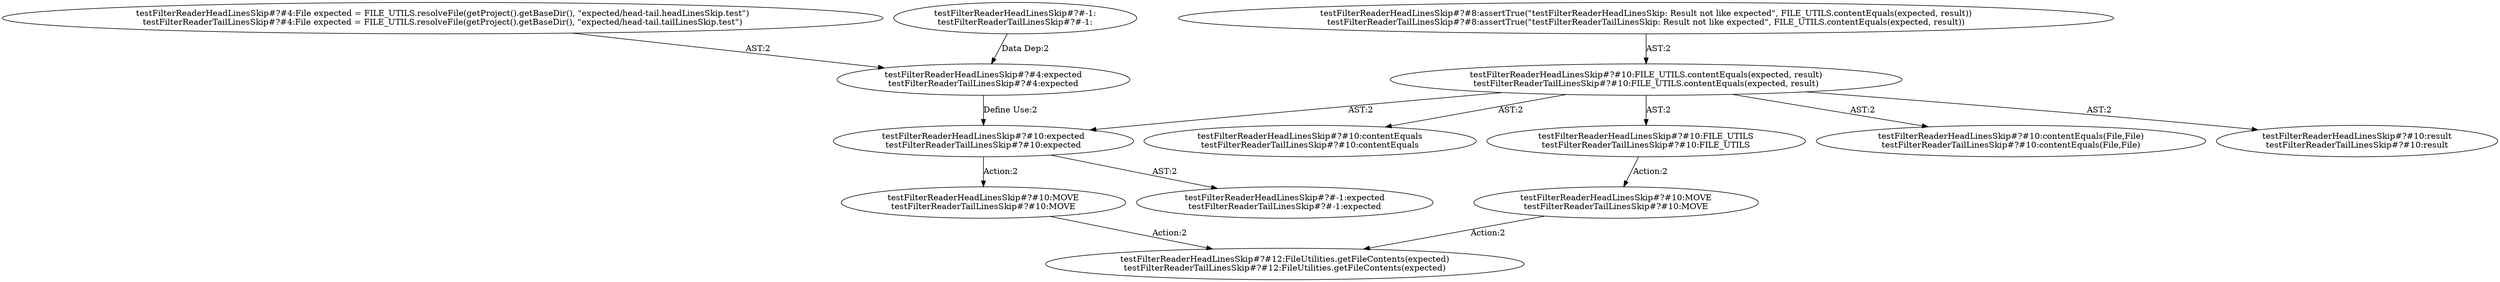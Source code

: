 digraph "Pattern" {
0 [label="testFilterReaderHeadLinesSkip#?#10:MOVE
testFilterReaderTailLinesSkip#?#10:MOVE" shape=ellipse]
1 [label="testFilterReaderHeadLinesSkip#?#10:expected
testFilterReaderTailLinesSkip#?#10:expected" shape=ellipse]
2 [label="testFilterReaderHeadLinesSkip#?#4:expected
testFilterReaderTailLinesSkip#?#4:expected" shape=ellipse]
3 [label="testFilterReaderHeadLinesSkip#?#4:File expected = FILE_UTILS.resolveFile(getProject().getBaseDir(), \"expected/head-tail.headLinesSkip.test\")
testFilterReaderTailLinesSkip#?#4:File expected = FILE_UTILS.resolveFile(getProject().getBaseDir(), \"expected/head-tail.tailLinesSkip.test\")" shape=ellipse]
4 [label="testFilterReaderHeadLinesSkip#?#-1:
testFilterReaderTailLinesSkip#?#-1:" shape=ellipse]
5 [label="testFilterReaderHeadLinesSkip#?#10:FILE_UTILS.contentEquals(expected, result)
testFilterReaderTailLinesSkip#?#10:FILE_UTILS.contentEquals(expected, result)" shape=ellipse]
6 [label="testFilterReaderHeadLinesSkip#?#8:assertTrue(\"testFilterReaderHeadLinesSkip: Result not like expected\", FILE_UTILS.contentEquals(expected, result))
testFilterReaderTailLinesSkip#?#8:assertTrue(\"testFilterReaderTailLinesSkip: Result not like expected\", FILE_UTILS.contentEquals(expected, result))" shape=ellipse]
7 [label="testFilterReaderHeadLinesSkip#?#10:contentEquals
testFilterReaderTailLinesSkip#?#10:contentEquals" shape=ellipse]
8 [label="testFilterReaderHeadLinesSkip#?#10:FILE_UTILS
testFilterReaderTailLinesSkip#?#10:FILE_UTILS" shape=ellipse]
9 [label="testFilterReaderHeadLinesSkip#?#10:contentEquals(File,File)
testFilterReaderTailLinesSkip#?#10:contentEquals(File,File)" shape=ellipse]
10 [label="testFilterReaderHeadLinesSkip#?#10:result
testFilterReaderTailLinesSkip#?#10:result" shape=ellipse]
11 [label="testFilterReaderHeadLinesSkip#?#-1:expected
testFilterReaderTailLinesSkip#?#-1:expected" shape=ellipse]
12 [label="testFilterReaderHeadLinesSkip#?#12:FileUtilities.getFileContents(expected)
testFilterReaderTailLinesSkip#?#12:FileUtilities.getFileContents(expected)" shape=ellipse]
13 [label="testFilterReaderHeadLinesSkip#?#10:MOVE
testFilterReaderTailLinesSkip#?#10:MOVE" shape=ellipse]
0 -> 12 [label="Action:2"];
1 -> 0 [label="Action:2"];
1 -> 11 [label="AST:2"];
2 -> 1 [label="Define Use:2"];
3 -> 2 [label="AST:2"];
4 -> 2 [label="Data Dep:2"];
5 -> 1 [label="AST:2"];
5 -> 7 [label="AST:2"];
5 -> 8 [label="AST:2"];
5 -> 9 [label="AST:2"];
5 -> 10 [label="AST:2"];
6 -> 5 [label="AST:2"];
8 -> 13 [label="Action:2"];
13 -> 12 [label="Action:2"];
}
